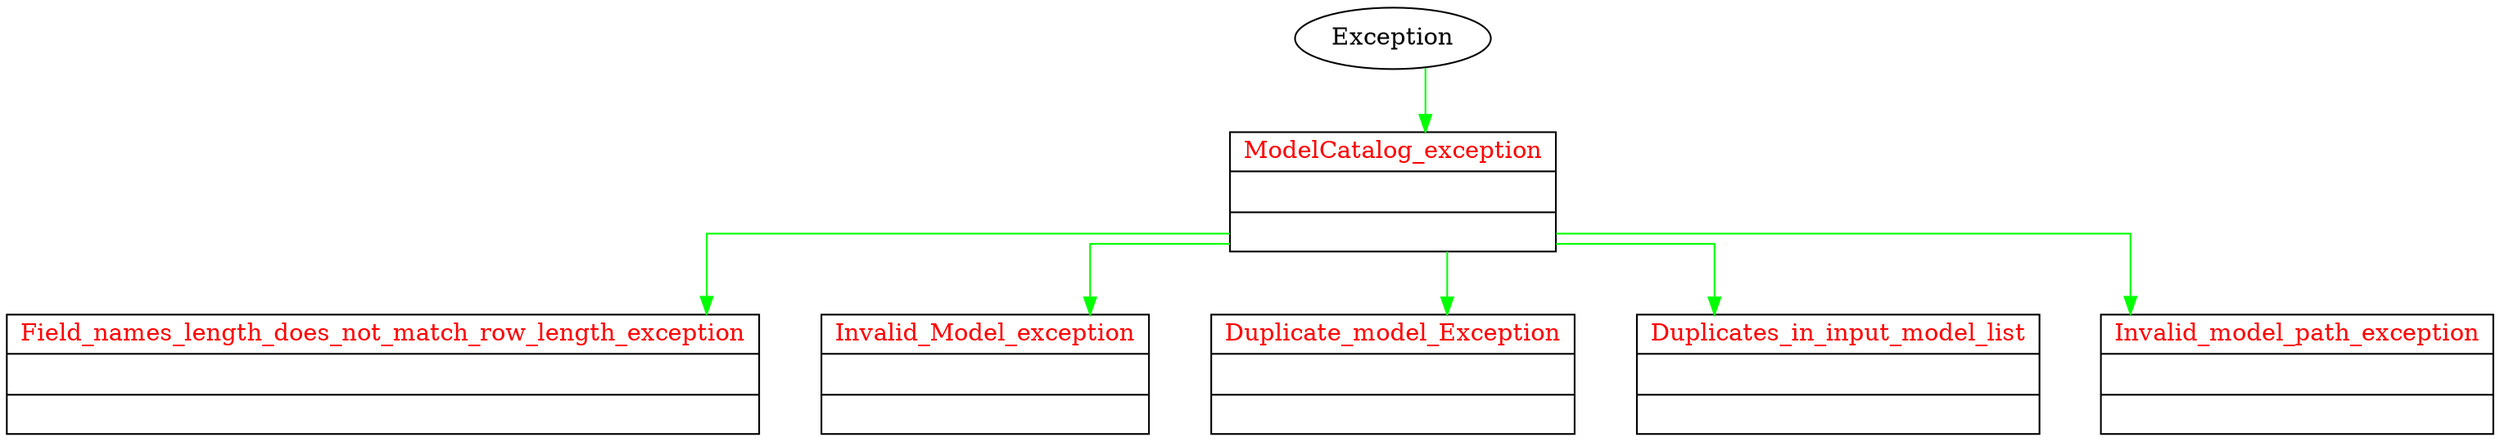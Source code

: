 digraph "classes" {
charset="utf-8"
nodesep=0.5;
rankdir="TB";
edge [ constraint=False ];
splines="ortho";
"Duplicate_model_Exception" [fontcolor="red", label="{Duplicate_model_Exception|\l|}", shape="record"];
"Duplicates_in_input_model_list" [fontcolor="red", label="{Duplicates_in_input_model_list|\l|}", shape="record"];
"Field_names_length_does_not_match_row_length_exception" [fontcolor="red", label="{Field_names_length_does_not_match_row_length_exception|\l|}", shape="record"];
"Field_names_length_does_not_match_row_length_exception" [fontcolor="red", label="{Field_names_length_does_not_match_row_length_exception|\l|}", shape="record"];
"Invalid_Model_exception" [fontcolor="red", label="{Invalid_Model_exception|\l|}", shape="record"];
"Invalid_model_path_exception" [fontcolor="red", label="{Invalid_model_path_exception|\l|}", shape="record"];
"ModelCatalog_exception" [fontcolor="red", label="{ModelCatalog_exception|\l|}", shape="record"];

"_d0" [label="_d0", shape="record" style=invis];
"_d4" [label="_d4", shape="record" style=invis];
"_d1" [label="_d1", shape="record" style=invis];
"_d5" [label="_d5", shape="record" style=invis];
"_d2" [label="_d2", shape="record" style=invis];
"_d6" [label="_d6", shape="record" style=invis];
"_d3" [label="_d3", shape="record" style=invis];
"_d7" [label="_d7", shape="record" style=invis];

{rank= tb "_d0"->"_d4"->"Field_names_length_does_not_match_row_length_exception" [constraint=true style=invis]};
{rank= tb "_d1"->"_d5"->"Invalid_Model_exception" [constraint=true style=invis]};
{rank= tb "Exception"->"ModelCatalog_exception"->"Duplicate_model_Exception" [constraint=true style=invis]};
{rank= tb "_d2"->"_d6"->"Duplicates_in_input_model_list" [constraint=true style=invis]};
{rank= tb "_d3"->"_d7"->"Invalid_model_path_exception" [constraint=true style=invis]};
{rank= same _d4->_d5->ModelCatalog_exception->_d6->_d7 [constraint=True style=invis]};
"Exception"->"ModelCatalog_exception" [color="green"];
"ModelCatalog_exception"->"Field_names_length_does_not_match_row_length_exception" [color="green"];
"ModelCatalog_exception"->"Invalid_Model_exception" [color="green"];
"ModelCatalog_exception"->"Duplicate_model_Exception" [color="green"];
"ModelCatalog_exception"->"Duplicates_in_input_model_list" [color="green"];
"ModelCatalog_exception"->"Invalid_model_path_exception" [color="green"];
}